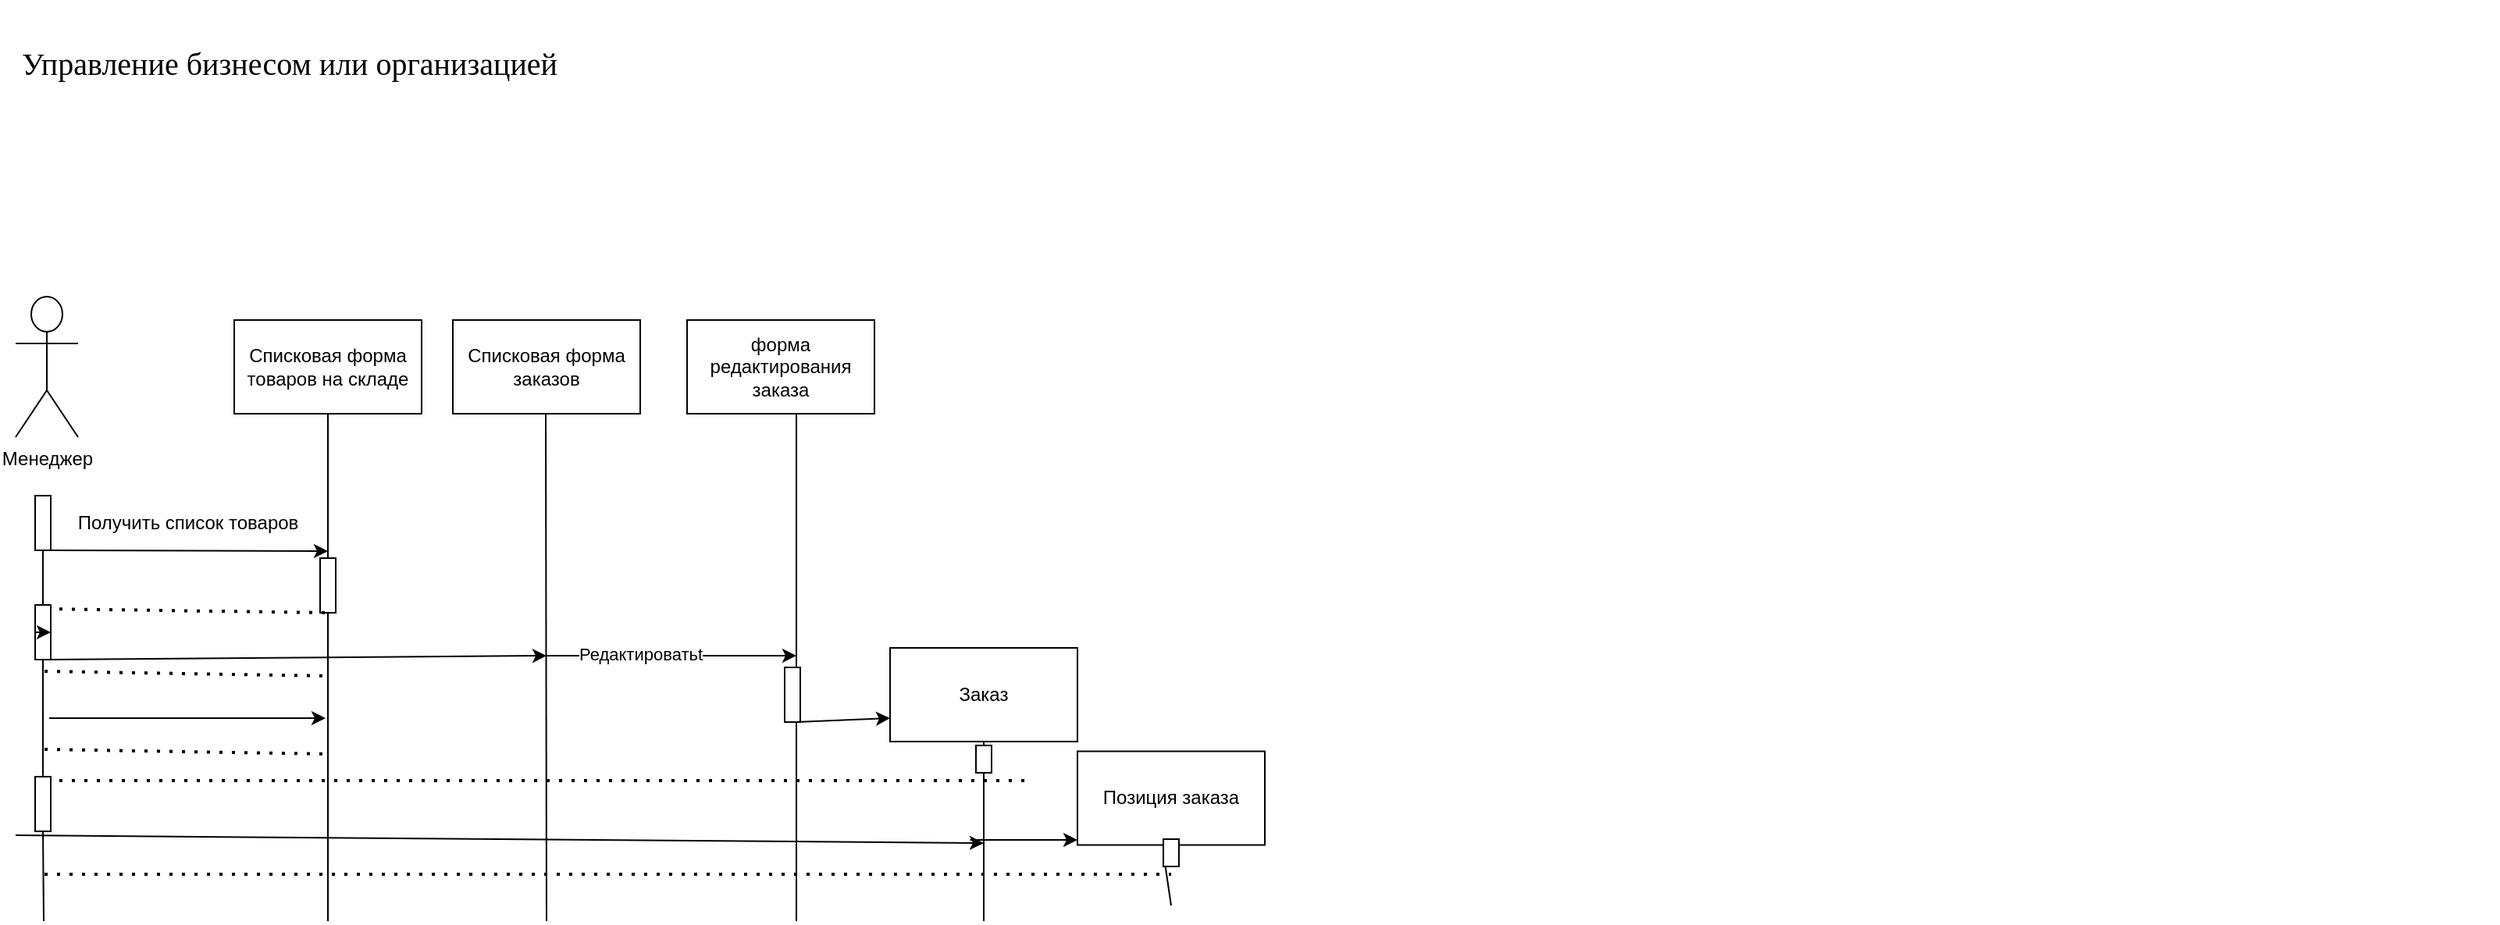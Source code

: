 <mxfile version="22.1.15" type="device" pages="2">
  <diagram name="Страница — 1" id="p26AoqWJc6sBIQj74yIs">
    <mxGraphModel dx="1426" dy="801" grid="1" gridSize="10" guides="1" tooltips="1" connect="1" arrows="1" fold="1" page="1" pageScale="1" pageWidth="827" pageHeight="1169" math="0" shadow="0">
      <root>
        <mxCell id="0" />
        <mxCell id="1" parent="0" />
        <mxCell id="5gXdG1pFErPGXCqlOWgU-1" value="&lt;p style=&quot;font-size: 20px;&quot;&gt;&lt;font face=&quot;Times New Roman&quot;&gt;Управление бизнесом или организацией&amp;nbsp; &amp;nbsp; &amp;nbsp; &amp;nbsp; &amp;nbsp; &amp;nbsp; &amp;nbsp; &amp;nbsp; &amp;nbsp; &amp;nbsp; &amp;nbsp; &amp;nbsp; &amp;nbsp; &amp;nbsp; &amp;nbsp; &amp;nbsp; &amp;nbsp; &amp;nbsp; &amp;nbsp; &amp;nbsp; &amp;nbsp; &amp;nbsp; &amp;nbsp; &amp;nbsp; &amp;nbsp; &amp;nbsp; &amp;nbsp; &amp;nbsp; &amp;nbsp; &amp;nbsp; &amp;nbsp; &amp;nbsp; &amp;nbsp; &amp;nbsp; &amp;nbsp; &amp;nbsp; &amp;nbsp; &amp;nbsp; &amp;nbsp; &amp;nbsp; &amp;nbsp; &amp;nbsp; &amp;nbsp; &amp;nbsp; &amp;nbsp; &amp;nbsp; &amp;nbsp; &amp;nbsp; &amp;nbsp; &amp;nbsp; &amp;nbsp; &amp;nbsp; &amp;nbsp; &amp;nbsp; &amp;nbsp; &amp;nbsp; &amp;nbsp; &amp;nbsp; &amp;nbsp; &amp;nbsp; &amp;nbsp; &amp;nbsp; &amp;nbsp; &amp;nbsp; &amp;nbsp; &amp;nbsp; &amp;nbsp; &amp;nbsp; &amp;nbsp; &amp;nbsp; &amp;nbsp; &amp;nbsp; &amp;nbsp; &amp;nbsp; &amp;nbsp; &amp;nbsp; &amp;nbsp; &amp;nbsp; &amp;nbsp; &amp;nbsp; &amp;nbsp; &amp;nbsp; &amp;nbsp; &amp;nbsp; &amp;nbsp; &amp;nbsp; &amp;nbsp; &amp;nbsp; &amp;nbsp; &amp;nbsp; &amp;nbsp; &amp;nbsp; &amp;nbsp; &amp;nbsp; &amp;nbsp; &amp;nbsp; &amp;nbsp; &amp;nbsp; &amp;nbsp; &amp;nbsp; &amp;nbsp; &amp;nbsp; &amp;nbsp; &amp;nbsp; &amp;nbsp; &amp;nbsp; &amp;nbsp; &amp;nbsp; &amp;nbsp; &amp;nbsp; &amp;nbsp; &amp;nbsp; &amp;nbsp; &amp;nbsp; &amp;nbsp; &amp;nbsp; &amp;nbsp; &amp;nbsp; &amp;nbsp; &amp;nbsp; &amp;nbsp; &amp;nbsp; &amp;nbsp;&amp;nbsp;&lt;/font&gt;&lt;/p&gt;" style="text;html=1;align=center;verticalAlign=middle;resizable=0;points=[];autosize=1;strokeColor=none;fillColor=none;" parent="1" vertex="1">
          <mxGeometry x="110" y="50" width="1600" height="80" as="geometry" />
        </mxCell>
        <mxCell id="5gXdG1pFErPGXCqlOWgU-2" value="Менеджер" style="shape=umlActor;verticalLabelPosition=bottom;verticalAlign=top;html=1;outlineConnect=0;" parent="1" vertex="1">
          <mxGeometry x="120" y="240" width="40" height="90" as="geometry" />
        </mxCell>
        <mxCell id="5gXdG1pFErPGXCqlOWgU-7" value="" style="rounded=0;whiteSpace=wrap;html=1;rotation=90;" parent="1" vertex="1">
          <mxGeometry x="120" y="380" width="35" height="10" as="geometry" />
        </mxCell>
        <mxCell id="5gXdG1pFErPGXCqlOWgU-21" value="" style="endArrow=classic;html=1;rounded=0;exitX=1;exitY=0;exitDx=0;exitDy=0;" parent="1" source="5gXdG1pFErPGXCqlOWgU-7" edge="1">
          <mxGeometry width="50" height="50" relative="1" as="geometry">
            <mxPoint x="270" y="410" as="sourcePoint" />
            <mxPoint x="320" y="403" as="targetPoint" />
          </mxGeometry>
        </mxCell>
        <mxCell id="5gXdG1pFErPGXCqlOWgU-22" value="Получить список товаров" style="text;html=1;align=center;verticalAlign=middle;resizable=0;points=[];autosize=1;strokeColor=none;fillColor=none;" parent="1" vertex="1">
          <mxGeometry x="150" y="370" width="160" height="30" as="geometry" />
        </mxCell>
        <mxCell id="5gXdG1pFErPGXCqlOWgU-24" value="" style="endArrow=none;html=1;rounded=0;entryX=1;entryY=0.5;entryDx=0;entryDy=0;" parent="1" source="5gXdG1pFErPGXCqlOWgU-31" target="5gXdG1pFErPGXCqlOWgU-7" edge="1">
          <mxGeometry width="50" height="50" relative="1" as="geometry">
            <mxPoint x="138" y="620" as="sourcePoint" />
            <mxPoint x="120" y="500" as="targetPoint" />
          </mxGeometry>
        </mxCell>
        <mxCell id="5gXdG1pFErPGXCqlOWgU-26" value="" style="endArrow=none;html=1;rounded=0;" parent="1" source="5gXdG1pFErPGXCqlOWgU-28" target="5gXdG1pFErPGXCqlOWgU-27" edge="1">
          <mxGeometry width="50" height="50" relative="1" as="geometry">
            <mxPoint x="320" y="630" as="sourcePoint" />
            <mxPoint x="320" y="290" as="targetPoint" />
          </mxGeometry>
        </mxCell>
        <mxCell id="5gXdG1pFErPGXCqlOWgU-27" value="Списковая форма товаров на складе" style="rounded=0;whiteSpace=wrap;html=1;" parent="1" vertex="1">
          <mxGeometry x="260" y="255" width="120" height="60" as="geometry" />
        </mxCell>
        <mxCell id="5gXdG1pFErPGXCqlOWgU-29" value="" style="endArrow=none;html=1;rounded=0;" parent="1" target="5gXdG1pFErPGXCqlOWgU-28" edge="1">
          <mxGeometry width="50" height="50" relative="1" as="geometry">
            <mxPoint x="320" y="640" as="sourcePoint" />
            <mxPoint x="320" y="315" as="targetPoint" />
          </mxGeometry>
        </mxCell>
        <mxCell id="5gXdG1pFErPGXCqlOWgU-28" value="" style="rounded=0;whiteSpace=wrap;html=1;rotation=90;" parent="1" vertex="1">
          <mxGeometry x="302.5" y="420" width="35" height="10" as="geometry" />
        </mxCell>
        <mxCell id="5gXdG1pFErPGXCqlOWgU-30" value="" style="endArrow=none;dashed=1;html=1;dashPattern=1 3;strokeWidth=2;rounded=0;entryX=1;entryY=0.25;entryDx=0;entryDy=0;" parent="1" target="5gXdG1pFErPGXCqlOWgU-28" edge="1">
          <mxGeometry width="50" height="50" relative="1" as="geometry">
            <mxPoint x="140" y="440" as="sourcePoint" />
            <mxPoint x="210" y="460" as="targetPoint" />
          </mxGeometry>
        </mxCell>
        <mxCell id="5gXdG1pFErPGXCqlOWgU-32" value="" style="endArrow=none;html=1;rounded=0;entryX=1;entryY=0.5;entryDx=0;entryDy=0;" parent="1" source="5gXdG1pFErPGXCqlOWgU-40" target="5gXdG1pFErPGXCqlOWgU-31" edge="1">
          <mxGeometry width="50" height="50" relative="1" as="geometry">
            <mxPoint x="138" y="620" as="sourcePoint" />
            <mxPoint x="138" y="403" as="targetPoint" />
          </mxGeometry>
        </mxCell>
        <mxCell id="5gXdG1pFErPGXCqlOWgU-31" value="" style="rounded=0;whiteSpace=wrap;html=1;rotation=90;" parent="1" vertex="1">
          <mxGeometry x="120" y="450" width="35" height="10" as="geometry" />
        </mxCell>
        <mxCell id="5gXdG1pFErPGXCqlOWgU-33" value="" style="endArrow=classic;html=1;rounded=0;exitX=1;exitY=0;exitDx=0;exitDy=0;" parent="1" source="5gXdG1pFErPGXCqlOWgU-31" edge="1">
          <mxGeometry width="50" height="50" relative="1" as="geometry">
            <mxPoint x="170" y="510" as="sourcePoint" />
            <mxPoint x="460" y="470" as="targetPoint" />
          </mxGeometry>
        </mxCell>
        <mxCell id="5gXdG1pFErPGXCqlOWgU-35" value="" style="endArrow=none;dashed=1;html=1;dashPattern=1 3;strokeWidth=2;rounded=0;entryX=1;entryY=0.25;entryDx=0;entryDy=0;" parent="1" edge="1">
          <mxGeometry width="50" height="50" relative="1" as="geometry">
            <mxPoint x="138.5" y="480" as="sourcePoint" />
            <mxPoint x="321.5" y="483" as="targetPoint" />
          </mxGeometry>
        </mxCell>
        <mxCell id="5gXdG1pFErPGXCqlOWgU-36" value="" style="endArrow=classic;html=1;rounded=0;exitX=1;exitY=0;exitDx=0;exitDy=0;" parent="1" edge="1">
          <mxGeometry width="50" height="50" relative="1" as="geometry">
            <mxPoint x="141.5" y="510" as="sourcePoint" />
            <mxPoint x="318.5" y="510" as="targetPoint" />
          </mxGeometry>
        </mxCell>
        <mxCell id="5gXdG1pFErPGXCqlOWgU-37" value="" style="endArrow=none;dashed=1;html=1;dashPattern=1 3;strokeWidth=2;rounded=0;entryX=1;entryY=0.25;entryDx=0;entryDy=0;" parent="1" edge="1">
          <mxGeometry width="50" height="50" relative="1" as="geometry">
            <mxPoint x="138.5" y="530" as="sourcePoint" />
            <mxPoint x="321.5" y="533" as="targetPoint" />
          </mxGeometry>
        </mxCell>
        <mxCell id="5gXdG1pFErPGXCqlOWgU-38" value="" style="endArrow=none;dashed=1;html=1;dashPattern=1 3;strokeWidth=2;rounded=0;" parent="1" edge="1">
          <mxGeometry width="50" height="50" relative="1" as="geometry">
            <mxPoint x="140" y="550" as="sourcePoint" />
            <mxPoint x="771.5" y="550" as="targetPoint" />
          </mxGeometry>
        </mxCell>
        <mxCell id="5gXdG1pFErPGXCqlOWgU-39" style="edgeStyle=orthogonalEdgeStyle;rounded=0;orthogonalLoop=1;jettySize=auto;html=1;exitX=0.5;exitY=1;exitDx=0;exitDy=0;entryX=0.5;entryY=0;entryDx=0;entryDy=0;" parent="1" source="5gXdG1pFErPGXCqlOWgU-31" target="5gXdG1pFErPGXCqlOWgU-31" edge="1">
          <mxGeometry relative="1" as="geometry" />
        </mxCell>
        <mxCell id="5gXdG1pFErPGXCqlOWgU-41" value="" style="endArrow=none;html=1;rounded=0;entryX=1;entryY=0.5;entryDx=0;entryDy=0;" parent="1" target="5gXdG1pFErPGXCqlOWgU-40" edge="1">
          <mxGeometry width="50" height="50" relative="1" as="geometry">
            <mxPoint x="138" y="640" as="sourcePoint" />
            <mxPoint x="138" y="473" as="targetPoint" />
          </mxGeometry>
        </mxCell>
        <mxCell id="5gXdG1pFErPGXCqlOWgU-40" value="" style="rounded=0;whiteSpace=wrap;html=1;rotation=90;" parent="1" vertex="1">
          <mxGeometry x="120" y="560" width="35" height="10" as="geometry" />
        </mxCell>
        <mxCell id="5gXdG1pFErPGXCqlOWgU-43" value="" style="endArrow=classic;html=1;rounded=0;exitX=1;exitY=0;exitDx=0;exitDy=0;" parent="1" edge="1">
          <mxGeometry width="50" height="50" relative="1" as="geometry">
            <mxPoint x="120" y="585" as="sourcePoint" />
            <mxPoint x="740" y="590" as="targetPoint" />
          </mxGeometry>
        </mxCell>
        <mxCell id="5gXdG1pFErPGXCqlOWgU-45" value="" style="endArrow=none;dashed=1;html=1;dashPattern=1 3;strokeWidth=2;rounded=0;" parent="1" edge="1">
          <mxGeometry width="50" height="50" relative="1" as="geometry">
            <mxPoint x="138.5" y="610" as="sourcePoint" />
            <mxPoint x="860" y="610" as="targetPoint" />
          </mxGeometry>
        </mxCell>
        <mxCell id="5gXdG1pFErPGXCqlOWgU-46" value="Списковая форма заказов" style="rounded=0;whiteSpace=wrap;html=1;" parent="1" vertex="1">
          <mxGeometry x="400" y="255" width="120" height="60" as="geometry" />
        </mxCell>
        <mxCell id="5gXdG1pFErPGXCqlOWgU-47" value="" style="endArrow=none;html=1;rounded=0;" parent="1" edge="1">
          <mxGeometry width="50" height="50" relative="1" as="geometry">
            <mxPoint x="460" y="640" as="sourcePoint" />
            <mxPoint x="459.5" y="315" as="targetPoint" />
          </mxGeometry>
        </mxCell>
        <mxCell id="5gXdG1pFErPGXCqlOWgU-48" value="" style="endArrow=classic;html=1;rounded=0;exitX=1;exitY=0;exitDx=0;exitDy=0;" parent="1" edge="1">
          <mxGeometry width="50" height="50" relative="1" as="geometry">
            <mxPoint x="460" y="470" as="sourcePoint" />
            <mxPoint x="620" y="470" as="targetPoint" />
          </mxGeometry>
        </mxCell>
        <mxCell id="5gXdG1pFErPGXCqlOWgU-49" value="Редактироватьt" style="edgeLabel;html=1;align=center;verticalAlign=middle;resizable=0;points=[];" parent="5gXdG1pFErPGXCqlOWgU-48" vertex="1" connectable="0">
          <mxGeometry x="-0.25" y="1" relative="1" as="geometry">
            <mxPoint as="offset" />
          </mxGeometry>
        </mxCell>
        <mxCell id="5gXdG1pFErPGXCqlOWgU-50" value="" style="endArrow=none;html=1;rounded=0;" parent="1" edge="1">
          <mxGeometry width="50" height="50" relative="1" as="geometry">
            <mxPoint x="620" y="640" as="sourcePoint" />
            <mxPoint x="620" y="310" as="targetPoint" />
          </mxGeometry>
        </mxCell>
        <mxCell id="5gXdG1pFErPGXCqlOWgU-51" value="форма редактирования заказа" style="rounded=0;whiteSpace=wrap;html=1;" parent="1" vertex="1">
          <mxGeometry x="550" y="255" width="120" height="60" as="geometry" />
        </mxCell>
        <mxCell id="5gXdG1pFErPGXCqlOWgU-52" value="" style="rounded=0;whiteSpace=wrap;html=1;rotation=90;" parent="1" vertex="1">
          <mxGeometry x="600" y="490" width="35" height="10" as="geometry" />
        </mxCell>
        <mxCell id="5gXdG1pFErPGXCqlOWgU-53" value="" style="endArrow=classic;html=1;rounded=0;" parent="1" edge="1">
          <mxGeometry width="50" height="50" relative="1" as="geometry">
            <mxPoint x="620" y="510" as="sourcePoint" />
            <mxPoint x="620" y="510" as="targetPoint" />
          </mxGeometry>
        </mxCell>
        <mxCell id="5gXdG1pFErPGXCqlOWgU-55" value="Заказ" style="rounded=0;whiteSpace=wrap;html=1;" parent="1" vertex="1">
          <mxGeometry x="680" y="465" width="120" height="60" as="geometry" />
        </mxCell>
        <mxCell id="5gXdG1pFErPGXCqlOWgU-56" value="" style="endArrow=classic;html=1;rounded=0;exitX=1;exitY=0.25;exitDx=0;exitDy=0;entryX=0;entryY=0.75;entryDx=0;entryDy=0;" parent="1" source="5gXdG1pFErPGXCqlOWgU-52" target="5gXdG1pFErPGXCqlOWgU-55" edge="1">
          <mxGeometry width="50" height="50" relative="1" as="geometry">
            <mxPoint x="635" y="515" as="sourcePoint" />
            <mxPoint x="685" y="465" as="targetPoint" />
          </mxGeometry>
        </mxCell>
        <mxCell id="5gXdG1pFErPGXCqlOWgU-57" value="" style="endArrow=none;html=1;rounded=0;exitX=0.5;exitY=1;exitDx=0;exitDy=0;" parent="1" source="5gXdG1pFErPGXCqlOWgU-55" edge="1">
          <mxGeometry width="50" height="50" relative="1" as="geometry">
            <mxPoint x="270" y="410" as="sourcePoint" />
            <mxPoint x="740" y="640" as="targetPoint" />
          </mxGeometry>
        </mxCell>
        <mxCell id="5gXdG1pFErPGXCqlOWgU-58" value="" style="rounded=0;whiteSpace=wrap;html=1;rotation=90;" parent="1" vertex="1">
          <mxGeometry x="731.25" y="531.25" width="17.5" height="10" as="geometry" />
        </mxCell>
        <mxCell id="5gXdG1pFErPGXCqlOWgU-59" value="" style="endArrow=classic;html=1;rounded=0;exitX=1;exitY=0.25;exitDx=0;exitDy=0;" parent="1" edge="1">
          <mxGeometry width="50" height="50" relative="1" as="geometry">
            <mxPoint x="731.25" y="588" as="sourcePoint" />
            <mxPoint x="800" y="588" as="targetPoint" />
          </mxGeometry>
        </mxCell>
        <mxCell id="5gXdG1pFErPGXCqlOWgU-60" value="Заказ" style="rounded=0;whiteSpace=wrap;html=1;" parent="1" vertex="1">
          <mxGeometry x="680" y="465" width="120" height="60" as="geometry" />
        </mxCell>
        <mxCell id="5gXdG1pFErPGXCqlOWgU-61" value="Позиция заказа" style="rounded=0;whiteSpace=wrap;html=1;" parent="1" vertex="1">
          <mxGeometry x="800" y="531.25" width="120" height="60" as="geometry" />
        </mxCell>
        <mxCell id="5gXdG1pFErPGXCqlOWgU-62" value="" style="endArrow=none;html=1;rounded=0;exitX=0.5;exitY=1;exitDx=0;exitDy=0;" parent="1" source="5gXdG1pFErPGXCqlOWgU-64" edge="1">
          <mxGeometry width="50" height="50" relative="1" as="geometry">
            <mxPoint x="270" y="410" as="sourcePoint" />
            <mxPoint x="860" y="630" as="targetPoint" />
          </mxGeometry>
        </mxCell>
        <mxCell id="5gXdG1pFErPGXCqlOWgU-65" value="" style="endArrow=none;html=1;rounded=0;exitX=0.5;exitY=1;exitDx=0;exitDy=0;" parent="1" source="5gXdG1pFErPGXCqlOWgU-61" target="5gXdG1pFErPGXCqlOWgU-64" edge="1">
          <mxGeometry width="50" height="50" relative="1" as="geometry">
            <mxPoint x="860" y="591" as="sourcePoint" />
            <mxPoint x="860" y="630" as="targetPoint" />
          </mxGeometry>
        </mxCell>
        <mxCell id="5gXdG1pFErPGXCqlOWgU-64" value="" style="rounded=0;whiteSpace=wrap;html=1;rotation=90;" parent="1" vertex="1">
          <mxGeometry x="851.25" y="591.25" width="17.5" height="10" as="geometry" />
        </mxCell>
      </root>
    </mxGraphModel>
  </diagram>
  <diagram id="aZqRdNf_gAbT1HWWv-SI" name="Страница — 2">
    <mxGraphModel dx="1426" dy="801" grid="1" gridSize="10" guides="1" tooltips="1" connect="1" arrows="1" fold="1" page="1" pageScale="1" pageWidth="827" pageHeight="1169" math="0" shadow="0">
      <root>
        <mxCell id="0" />
        <mxCell id="1" parent="0" />
        <mxCell id="z3-0VPiyre_o90YT2L-j-1" value="Учет Товаров" style="swimlane;whiteSpace=wrap;html=1;" vertex="1" parent="1">
          <mxGeometry x="180" y="40" width="530" height="460" as="geometry" />
        </mxCell>
        <mxCell id="z3-0VPiyre_o90YT2L-j-3" value="Авторизация" style="ellipse;whiteSpace=wrap;html=1;" vertex="1" parent="z3-0VPiyre_o90YT2L-j-1">
          <mxGeometry x="180" y="50" width="125" height="40" as="geometry" />
        </mxCell>
        <mxCell id="z3-0VPiyre_o90YT2L-j-8" value="Формирование отчета по остаткам" style="ellipse;whiteSpace=wrap;html=1;" vertex="1" parent="z3-0VPiyre_o90YT2L-j-1">
          <mxGeometry x="70" y="260" width="130" height="60" as="geometry" />
        </mxCell>
        <mxCell id="z3-0VPiyre_o90YT2L-j-10" value="Оформление поступление &lt;br&gt;товаров" style="ellipse;whiteSpace=wrap;html=1;" vertex="1" parent="z3-0VPiyre_o90YT2L-j-1">
          <mxGeometry x="90" y="120" width="126" height="50" as="geometry" />
        </mxCell>
        <mxCell id="z3-0VPiyre_o90YT2L-j-12" value="Оформление продажи товара" style="ellipse;whiteSpace=wrap;html=1;" vertex="1" parent="z3-0VPiyre_o90YT2L-j-1">
          <mxGeometry x="270" y="130" width="150" height="60" as="geometry" />
        </mxCell>
        <mxCell id="z3-0VPiyre_o90YT2L-j-13" value="" style="endArrow=classic;html=1;rounded=0;entryX=1;entryY=0.5;entryDx=0;entryDy=0;" edge="1" parent="z3-0VPiyre_o90YT2L-j-1" target="z3-0VPiyre_o90YT2L-j-12">
          <mxGeometry width="50" height="50" relative="1" as="geometry">
            <mxPoint x="580" y="140" as="sourcePoint" />
            <mxPoint x="500" y="170" as="targetPoint" />
          </mxGeometry>
        </mxCell>
        <mxCell id="z3-0VPiyre_o90YT2L-j-19" value="" style="endArrow=none;dashed=1;html=1;rounded=0;entryX=0.04;entryY=0.683;entryDx=0;entryDy=0;entryPerimeter=0;startArrow=classic;startFill=1;" edge="1" parent="z3-0VPiyre_o90YT2L-j-1" target="z3-0VPiyre_o90YT2L-j-12">
          <mxGeometry width="50" height="50" relative="1" as="geometry">
            <mxPoint x="180" y="270" as="sourcePoint" />
            <mxPoint x="230" y="220" as="targetPoint" />
          </mxGeometry>
        </mxCell>
        <mxCell id="z3-0VPiyre_o90YT2L-j-20" value="&amp;lt;extend&amp;gt;" style="edgeLabel;html=1;align=center;verticalAlign=middle;resizable=0;points=[];" vertex="1" connectable="0" parent="z3-0VPiyre_o90YT2L-j-19">
          <mxGeometry x="-0.166" y="-5" relative="1" as="geometry">
            <mxPoint as="offset" />
          </mxGeometry>
        </mxCell>
        <mxCell id="z3-0VPiyre_o90YT2L-j-21" value="" style="endArrow=none;dashed=1;html=1;rounded=0;entryX=0.5;entryY=1;entryDx=0;entryDy=0;startArrow=classic;startFill=1;" edge="1" parent="z3-0VPiyre_o90YT2L-j-1" target="z3-0VPiyre_o90YT2L-j-10">
          <mxGeometry width="50" height="50" relative="1" as="geometry">
            <mxPoint x="130" y="260" as="sourcePoint" />
            <mxPoint x="180" y="210" as="targetPoint" />
          </mxGeometry>
        </mxCell>
        <mxCell id="z3-0VPiyre_o90YT2L-j-22" value="&amp;lt;extend&amp;gt;" style="edgeLabel;html=1;align=center;verticalAlign=middle;resizable=0;points=[];" vertex="1" connectable="0" parent="z3-0VPiyre_o90YT2L-j-21">
          <mxGeometry x="0.034" y="3" relative="1" as="geometry">
            <mxPoint as="offset" />
          </mxGeometry>
        </mxCell>
        <mxCell id="z3-0VPiyre_o90YT2L-j-2" value="Менеджер по закупкам&lt;br&gt;" style="shape=umlActor;verticalLabelPosition=bottom;verticalAlign=top;html=1;outlineConnect=0;" vertex="1" parent="1">
          <mxGeometry x="70" y="140" width="30" height="60" as="geometry" />
        </mxCell>
        <mxCell id="z3-0VPiyre_o90YT2L-j-4" value="Кассир" style="shape=umlActor;verticalLabelPosition=bottom;verticalAlign=top;html=1;outlineConnect=0;" vertex="1" parent="1">
          <mxGeometry x="760" y="140" width="30" height="60" as="geometry" />
        </mxCell>
        <mxCell id="z3-0VPiyre_o90YT2L-j-5" value="" style="endArrow=none;html=1;rounded=0;entryX=0;entryY=0.5;entryDx=0;entryDy=0;" edge="1" parent="1" target="z3-0VPiyre_o90YT2L-j-3">
          <mxGeometry width="50" height="50" relative="1" as="geometry">
            <mxPoint x="100" y="170" as="sourcePoint" />
            <mxPoint x="150" y="120" as="targetPoint" />
          </mxGeometry>
        </mxCell>
        <mxCell id="z3-0VPiyre_o90YT2L-j-6" value="" style="endArrow=none;html=1;rounded=0;exitX=1;exitY=0.5;exitDx=0;exitDy=0;" edge="1" parent="1" source="z3-0VPiyre_o90YT2L-j-3">
          <mxGeometry width="50" height="50" relative="1" as="geometry">
            <mxPoint x="710" y="220" as="sourcePoint" />
            <mxPoint x="760" y="170" as="targetPoint" />
          </mxGeometry>
        </mxCell>
        <mxCell id="z3-0VPiyre_o90YT2L-j-9" value="" style="endArrow=classic;html=1;rounded=0;entryX=0;entryY=0.5;entryDx=0;entryDy=0;endFill=1;" edge="1" parent="1" target="z3-0VPiyre_o90YT2L-j-8">
          <mxGeometry width="50" height="50" relative="1" as="geometry">
            <mxPoint x="100" y="170" as="sourcePoint" />
            <mxPoint x="160" y="140" as="targetPoint" />
          </mxGeometry>
        </mxCell>
        <mxCell id="z3-0VPiyre_o90YT2L-j-11" value="" style="endArrow=classic;html=1;rounded=0;entryX=0;entryY=0.5;entryDx=0;entryDy=0;" edge="1" parent="1" target="z3-0VPiyre_o90YT2L-j-10">
          <mxGeometry width="50" height="50" relative="1" as="geometry">
            <mxPoint x="100" y="170" as="sourcePoint" />
            <mxPoint x="150" y="120" as="targetPoint" />
          </mxGeometry>
        </mxCell>
      </root>
    </mxGraphModel>
  </diagram>
</mxfile>
